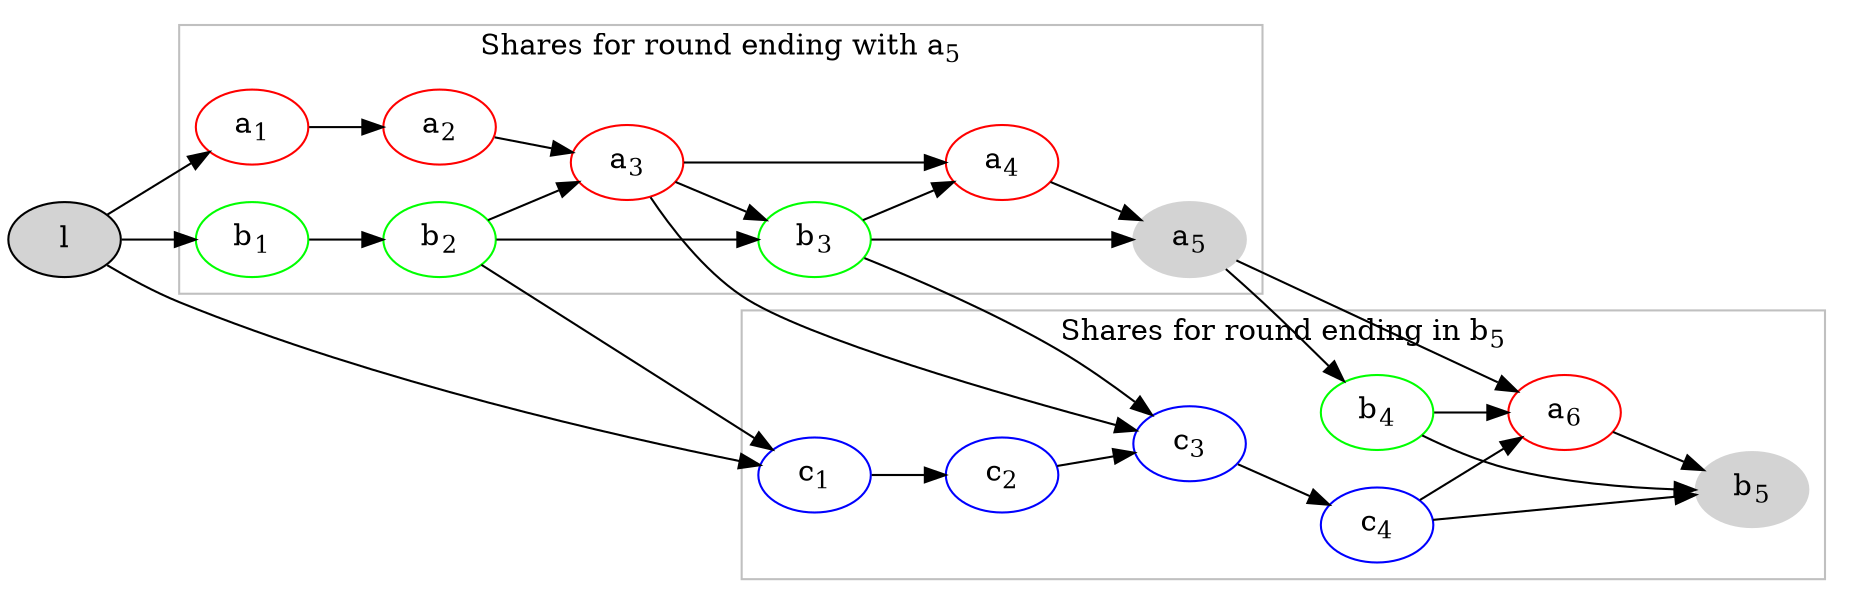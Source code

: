 
digraph G {
    rankdir=LR
    layout=dot
    a1 [label=<a<sub>1</sub>>, color=red]
    a2 [label=<a<sub>2</sub>>, color=red]
    a3 [label=<a<sub>3</sub>>, color=red]
    a4 [label=<a<sub>4</sub>>, color=red]
    a5 [style=filled, label=<a<sub>5</sub>>, color=lightgrey]
    a6 [label=<a<sub>6</sub>>, color=red]

    b1 [label=<b<sub>1</sub>>, color=green]
    b2 [label=<b<sub>2</sub>>, color=green]
    b3 [label=<b<sub>3</sub>>, color=green]
    b4 [label=<b<sub>4</sub>>, color=green]
    b5 [style=filled, label=<b<sub>5</sub>>, color=lightgrey]

    c1 [label=<c<sub>1</sub>>, color=blue]
    c2 [label=<c<sub>2</sub>>, color=blue]
    c3 [label=<c<sub>3</sub>>, color=blue]
    c4 [label=<c<sub>4</sub>>, color=blue]

    l [style=filled]

    l -> a1
    l -> b1
    l -> c1

    subgraph cluster_1 {
        a1 -> a2 -> a3 -> a4 -> a5
        a3 -> b3
        b1 -> b2 -> b3 -> a5
        color=grey
        label=<Shares for round ending with a<sub>5</sub>>
    }

    subgraph cluster_2 {
        c1 -> c2 -> c3 -> c4
        a5 -> b4
        a5 -> a6
        a6 -> b5
        b4 -> b5
        b4 -> a6
        color=grey
        label=<Shares for round ending in b<sub>5</sub>>
    }

    c4 -> b5
    c4 -> a6
    a3 -> c3
    b2 -> a3
    b2 -> c1
    b3 -> a4
    b3 -> c3
}
